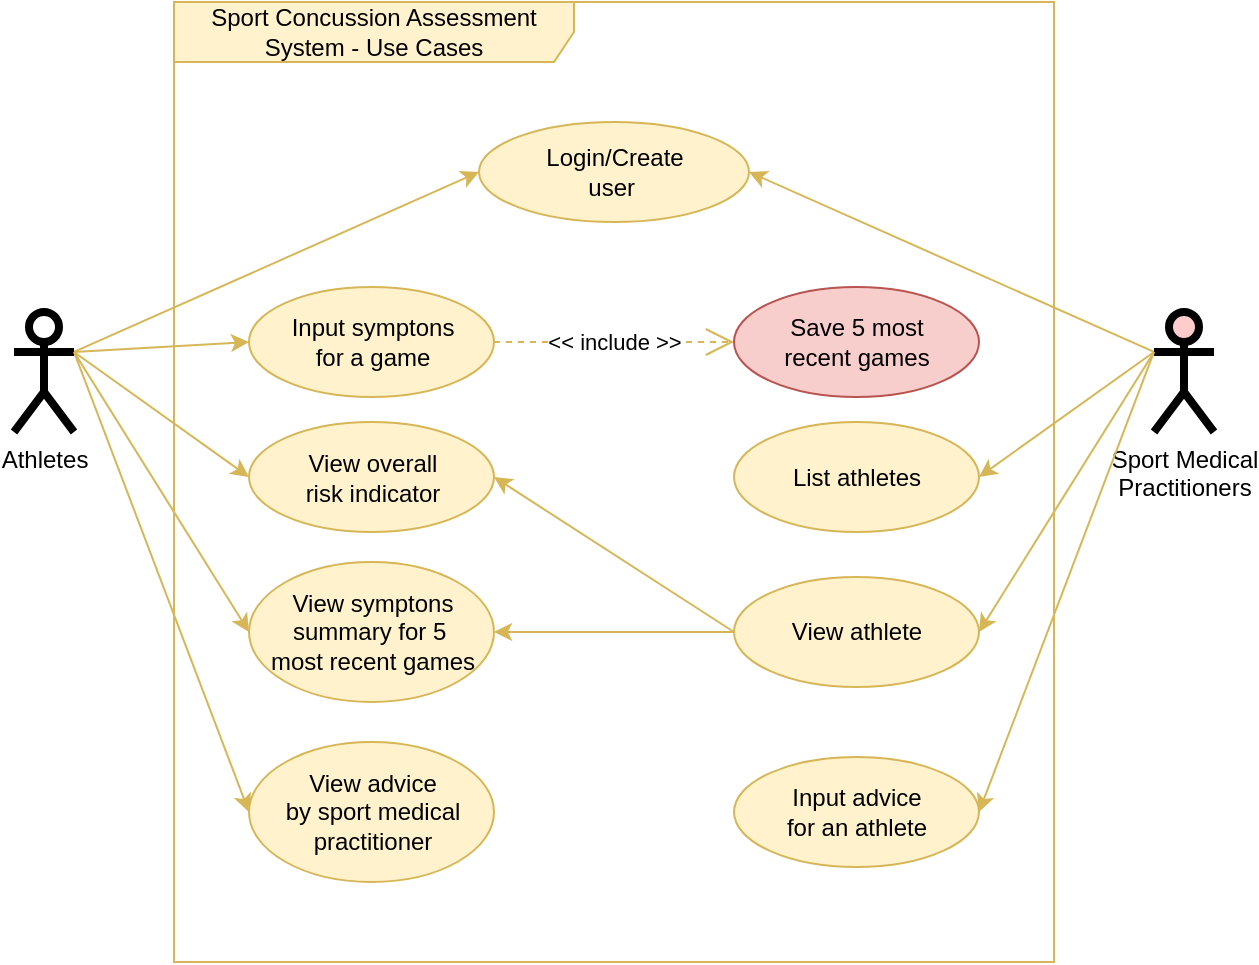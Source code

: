 <mxfile>
    <diagram id="1cee9afd-dcdd-cf27-cb82-50d77dad4855" name="Page-1">
        <mxGraphModel dx="1362" dy="679" grid="1" gridSize="10" guides="1" tooltips="1" connect="1" arrows="1" fold="1" page="1" pageScale="1" pageWidth="850" pageHeight="1100" math="0" shadow="0">
            <root>
                <mxCell id="0"/>
                <mxCell id="1" parent="0"/>
                <mxCell id="c1cb8d76720eaeb-22" value="Sport Concussion Assessment System - Use Cases" style="shape=umlFrame;whiteSpace=wrap;html=1;strokeWidth=1;fillColor=#fff2cc;width=200;height=30;strokeColor=#d6b656;" parent="1" vertex="1">
                    <mxGeometry x="200" y="40" width="440" height="480" as="geometry"/>
                </mxCell>
                <mxCell id="c1cb8d76720eaeb-1" value="Input symptons&lt;br&gt;for a game" style="ellipse;whiteSpace=wrap;html=1;fillColor=#fff2cc;strokeColor=#d6b656;" parent="1" vertex="1">
                    <mxGeometry x="237.5" y="182.5" width="122.5" height="55" as="geometry"/>
                </mxCell>
                <mxCell id="c1cb8d76720eaeb-10" style="html=1;exitX=1;exitY=0.333;exitPerimeter=0;jettySize=auto;orthogonalLoop=1;fillColor=#fff2cc;strokeColor=#d6b656;curved=1;fontColor=#000099;entryX=0;entryY=0.5;entryDx=0;entryDy=0;" parent="1" source="c1cb8d76720eaeb-15" target="c1cb8d76720eaeb-1" edge="1">
                    <mxGeometry relative="1" as="geometry">
                        <mxPoint x="238" y="120" as="targetPoint"/>
                    </mxGeometry>
                </mxCell>
                <mxCell id="c1cb8d76720eaeb-14" style="edgeStyle=none;curved=1;html=1;exitX=1;exitY=0.333;exitPerimeter=0;jettySize=auto;orthogonalLoop=1;strokeColor=#d6b656;entryX=0;entryY=0.5;fontColor=#000099;fillColor=#fff2cc;entryDx=0;entryDy=0;" parent="1" source="c1cb8d76720eaeb-15" target="15" edge="1">
                    <mxGeometry relative="1" as="geometry">
                        <mxPoint x="245" y="475" as="targetPoint"/>
                    </mxGeometry>
                </mxCell>
                <mxCell id="c1cb8d76720eaeb-15" value="Athletes" style="shape=umlActor;verticalLabelPosition=bottom;labelBackgroundColor=#ffffff;verticalAlign=top;html=1;strokeWidth=4;" parent="1" vertex="1">
                    <mxGeometry x="120" y="195" width="30" height="60" as="geometry"/>
                </mxCell>
                <mxCell id="c1cb8d76720eaeb-16" style="rounded=0;html=1;exitX=0;exitY=0.333;exitPerimeter=0;jettySize=auto;orthogonalLoop=1;fontColor=#000099;strokeColor=#d6b656;entryX=1;entryY=0.5;entryDx=0;entryDy=0;fillColor=#fff2cc;" parent="1" source="c1cb8d76720eaeb-20" target="11" edge="1">
                    <mxGeometry relative="1" as="geometry">
                        <mxPoint x="595" y="295" as="targetPoint"/>
                    </mxGeometry>
                </mxCell>
                <mxCell id="c1cb8d76720eaeb-20" value="Sport Medical&lt;br&gt;Practitioners" style="shape=umlActor;verticalLabelPosition=bottom;labelBackgroundColor=#ffffff;verticalAlign=top;html=1;strokeWidth=4;fillColor=#FFCCCC;" parent="1" vertex="1">
                    <mxGeometry x="690" y="195" width="30" height="60" as="geometry"/>
                </mxCell>
                <mxCell id="c1cb8d76720eaeb-28" value="&lt;font color=&quot;#000000&quot;&gt;&amp;lt;&amp;lt; include &amp;gt;&amp;gt;&lt;/font&gt;" style="endArrow=open;endSize=12;dashed=1;html=1;exitX=1;exitY=0.5;entryX=0;entryY=0.5;fontColor=#000099;strokeColor=#d6b656;entryDx=0;entryDy=0;fillColor=#fff2cc;" parent="1" source="c1cb8d76720eaeb-1" target="13" edge="1">
                    <mxGeometry x="-0.008" width="160" relative="1" as="geometry">
                        <mxPoint x="375" y="215" as="sourcePoint"/>
                        <mxPoint x="500.0" y="208.75" as="targetPoint"/>
                        <mxPoint as="offset"/>
                    </mxGeometry>
                </mxCell>
                <mxCell id="9" style="html=1;jettySize=auto;orthogonalLoop=1;fillColor=#fff2cc;strokeColor=#d6b656;curved=1;fontColor=#000099;entryX=0;entryY=0.5;entryDx=0;entryDy=0;exitX=1;exitY=0.333;exitDx=0;exitDy=0;exitPerimeter=0;" edge="1" parent="1" source="c1cb8d76720eaeb-15" target="14">
                    <mxGeometry relative="1" as="geometry">
                        <mxPoint x="180" y="215" as="sourcePoint"/>
                        <mxPoint x="231.25" y="280.0" as="targetPoint"/>
                    </mxGeometry>
                </mxCell>
                <mxCell id="11" value="Login/Create&lt;br&gt;user&amp;nbsp;" style="ellipse;whiteSpace=wrap;html=1;fillColor=#fff2cc;strokeColor=#d6b656;" vertex="1" parent="1">
                    <mxGeometry x="352.5" y="100" width="135" height="50" as="geometry"/>
                </mxCell>
                <mxCell id="12" style="html=1;jettySize=auto;orthogonalLoop=1;fillColor=#fff2cc;strokeColor=#d6b656;curved=1;fontColor=#000099;entryX=0;entryY=0.5;entryDx=0;entryDy=0;exitX=1;exitY=0.333;exitDx=0;exitDy=0;exitPerimeter=0;" edge="1" parent="1" source="c1cb8d76720eaeb-15" target="11">
                    <mxGeometry relative="1" as="geometry">
                        <mxPoint x="255" y="245" as="targetPoint"/>
                        <mxPoint x="160" y="220" as="sourcePoint"/>
                    </mxGeometry>
                </mxCell>
                <mxCell id="13" value="Save 5 most&lt;br&gt;recent games" style="ellipse;whiteSpace=wrap;html=1;fillColor=#f8cecc;strokeColor=#b85450;" vertex="1" parent="1">
                    <mxGeometry x="480" y="182.5" width="122.5" height="55" as="geometry"/>
                </mxCell>
                <mxCell id="14" value="View overall&lt;br&gt;risk indicator" style="ellipse;whiteSpace=wrap;html=1;fillColor=#fff2cc;strokeColor=#d6b656;" vertex="1" parent="1">
                    <mxGeometry x="237.5" y="250" width="122.5" height="55" as="geometry"/>
                </mxCell>
                <mxCell id="15" value="View symptons&lt;br&gt;summary for 5&amp;nbsp;&lt;br&gt;most recent games" style="ellipse;whiteSpace=wrap;html=1;fillColor=#fff2cc;strokeColor=#d6b656;" vertex="1" parent="1">
                    <mxGeometry x="237.5" y="320" width="122.5" height="70" as="geometry"/>
                </mxCell>
                <mxCell id="16" value="View advice&lt;br&gt;by sport medical practitioner" style="ellipse;whiteSpace=wrap;html=1;fillColor=#fff2cc;strokeColor=#d6b656;" vertex="1" parent="1">
                    <mxGeometry x="237.5" y="410" width="122.5" height="70" as="geometry"/>
                </mxCell>
                <mxCell id="17" style="edgeStyle=none;curved=1;html=1;jettySize=auto;orthogonalLoop=1;strokeColor=#d6b656;entryX=0;entryY=0.5;fontColor=#000099;fillColor=#fff2cc;entryDx=0;entryDy=0;exitX=1;exitY=0.333;exitDx=0;exitDy=0;exitPerimeter=0;" edge="1" parent="1" source="c1cb8d76720eaeb-15" target="16">
                    <mxGeometry relative="1" as="geometry">
                        <mxPoint x="237.5" y="420.0" as="targetPoint"/>
                        <mxPoint x="150" y="220" as="sourcePoint"/>
                    </mxGeometry>
                </mxCell>
                <mxCell id="18" value="List athletes" style="ellipse;whiteSpace=wrap;html=1;fillColor=#fff2cc;strokeColor=#d6b656;" vertex="1" parent="1">
                    <mxGeometry x="480" y="250" width="122.5" height="55" as="geometry"/>
                </mxCell>
                <mxCell id="19" style="rounded=0;html=1;exitX=0;exitY=0.333;exitPerimeter=0;jettySize=auto;orthogonalLoop=1;fontColor=#000099;strokeColor=#d6b656;entryX=1;entryY=0.5;entryDx=0;entryDy=0;fillColor=#fff2cc;exitDx=0;exitDy=0;" edge="1" parent="1" source="c1cb8d76720eaeb-20" target="18">
                    <mxGeometry relative="1" as="geometry">
                        <mxPoint x="497.5" y="135" as="targetPoint"/>
                        <mxPoint x="700" y="225.0" as="sourcePoint"/>
                    </mxGeometry>
                </mxCell>
                <mxCell id="23" value="Input advice&lt;br&gt;for an athlete" style="ellipse;whiteSpace=wrap;html=1;fillColor=#fff2cc;strokeColor=#d6b656;" vertex="1" parent="1">
                    <mxGeometry x="480" y="417.5" width="122.5" height="55" as="geometry"/>
                </mxCell>
                <mxCell id="24" style="rounded=0;html=1;exitX=0;exitY=0.333;exitPerimeter=0;jettySize=auto;orthogonalLoop=1;fontColor=#000099;strokeColor=#d6b656;entryX=1;entryY=0.5;entryDx=0;entryDy=0;fillColor=#fff2cc;exitDx=0;exitDy=0;" edge="1" parent="1" source="c1cb8d76720eaeb-20" target="23">
                    <mxGeometry relative="1" as="geometry">
                        <mxPoint x="612.5" y="365" as="targetPoint"/>
                        <mxPoint x="700.0" y="225" as="sourcePoint"/>
                    </mxGeometry>
                </mxCell>
                <mxCell id="27" value="View athlete" style="ellipse;whiteSpace=wrap;html=1;fillColor=#fff2cc;strokeColor=#d6b656;" vertex="1" parent="1">
                    <mxGeometry x="480" y="327.5" width="122.5" height="55" as="geometry"/>
                </mxCell>
                <mxCell id="28" style="rounded=0;html=1;exitX=0;exitY=0.333;exitPerimeter=0;jettySize=auto;orthogonalLoop=1;fontColor=#000099;strokeColor=#d6b656;entryX=1;entryY=0.5;entryDx=0;entryDy=0;fillColor=#fff2cc;exitDx=0;exitDy=0;" edge="1" parent="1" source="c1cb8d76720eaeb-20" target="27">
                    <mxGeometry relative="1" as="geometry">
                        <mxPoint x="612.5" y="287.5" as="targetPoint"/>
                        <mxPoint x="700" y="225" as="sourcePoint"/>
                    </mxGeometry>
                </mxCell>
                <mxCell id="29" style="rounded=0;html=1;exitX=0;exitY=0.5;jettySize=auto;orthogonalLoop=1;fontColor=#000099;strokeColor=#d6b656;fillColor=#fff2cc;exitDx=0;exitDy=0;entryX=1;entryY=0.5;entryDx=0;entryDy=0;" edge="1" parent="1" source="27" target="14">
                    <mxGeometry relative="1" as="geometry">
                        <mxPoint x="376.25" y="317.5" as="targetPoint"/>
                        <mxPoint x="463.75" y="255" as="sourcePoint"/>
                    </mxGeometry>
                </mxCell>
                <mxCell id="30" style="rounded=0;html=1;exitX=0;exitY=0.5;jettySize=auto;orthogonalLoop=1;fontColor=#000099;strokeColor=#d6b656;fillColor=#fff2cc;exitDx=0;exitDy=0;entryX=1;entryY=0.5;entryDx=0;entryDy=0;" edge="1" parent="1" source="27" target="15">
                    <mxGeometry relative="1" as="geometry">
                        <mxPoint x="370" y="287.5" as="targetPoint"/>
                        <mxPoint x="490" y="365" as="sourcePoint"/>
                    </mxGeometry>
                </mxCell>
            </root>
        </mxGraphModel>
    </diagram>
</mxfile>
